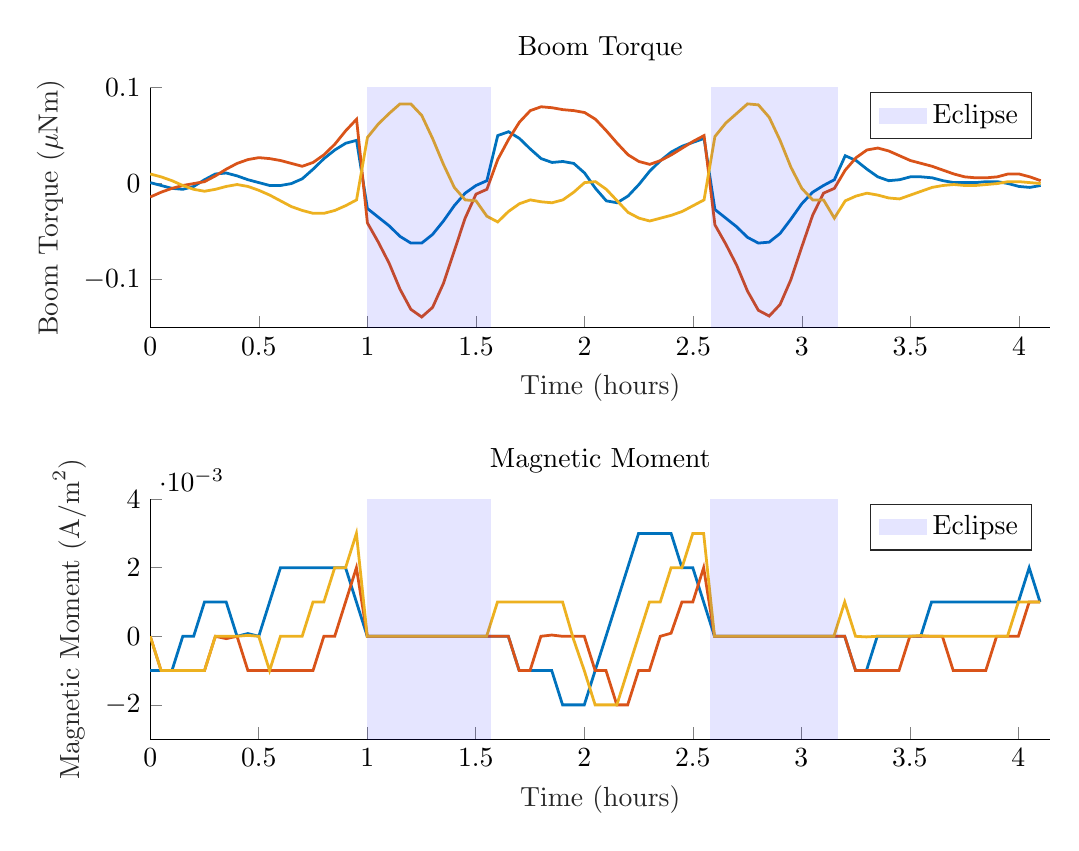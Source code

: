 % This file was created by matlab2tikz.
%
%The latest updates can be retrieved from
%  http://www.mathworks.com/matlabcentral/fileexchange/22022-matlab2tikz-matlab2tikz
%where you can also make suggestions and rate matlab2tikz.
%
\definecolor{mycolor1}{rgb}{0.0,0.447,0.741}%
\definecolor{mycolor2}{rgb}{0.85,0.325,0.098}%
\definecolor{mycolor3}{rgb}{0.929,0.694,0.125}%
%
\begin{tikzpicture}

\begin{axis}[%
width=4.5in,
height=1.2in,
at={(1.011in,2.7in)},
scale only axis,
xmin=0,
xmax=4.144,
xlabel style={font=\color{white!15!black}},
xlabel={Time (hours)},
ymin=-0.15,
ymax=0.1,
ylabel style={font=\color{white!15!black}},
ylabel={Boom Torque ($\mu$Nm)},
axis background/.style={fill=white},
% title style={font=\bfseries},
title={Boom Torque},
axis x line*=bottom,
axis y line*=left,
legend style={legend cell align=left, align=left, draw=white!15!black}
]
\addplot [color=mycolor1, line width=1.0pt, forget plot]
  table[row sep=crcr]{%
0	0.001\\
0.05	-0.002\\
0.1	-0.005\\
0.15	-0.006\\
0.2	-0.003\\
0.25	0.004\\
0.3	0.01\\
0.35	0.011\\
0.4	0.008\\
0.45	0.004\\
0.5	0.001\\
0.55	-0.002\\
0.6	-0.002\\
0.65	0.0\\
0.7	0.005\\
0.75	0.015\\
0.8	0.026\\
0.85	0.035\\
0.9	0.042\\
0.95	0.045\\
1	-0.026\\
1.05	-0.035\\
1.1	-0.044\\
1.15	-0.055\\
1.2	-0.062\\
1.25	-0.062\\
1.3	-0.053\\
1.35	-0.039\\
1.4	-0.023\\
1.45	-0.01\\
1.5	-0.002\\
1.55	0.003\\
1.6	0.05\\
1.65	0.054\\
1.7	0.047\\
1.75	0.036\\
1.8	0.026\\
1.85	0.022\\
1.9	0.023\\
1.95	0.021\\
2	0.011\\
2.05	-0.005\\
2.1	-0.018\\
2.15	-0.02\\
2.2	-0.013\\
2.25	-0.001\\
2.3	0.013\\
2.35	0.024\\
2.4	0.033\\
2.45	0.039\\
2.5	0.043\\
2.55	0.047\\
2.6	-0.027\\
2.65	-0.036\\
2.7	-0.045\\
2.75	-0.056\\
2.8	-0.062\\
2.85	-0.061\\
2.9	-0.052\\
2.95	-0.037\\
3	-0.021\\
3.05	-0.009\\
3.1	-0.002\\
3.15	0.004\\
3.2	0.029\\
3.25	0.024\\
3.3	0.015\\
3.35	0.007\\
3.4	0.003\\
3.45	0.004\\
3.5	0.007\\
3.55	0.007\\
3.6	0.006\\
3.65	0.003\\
3.7	0.001\\
3.75	0.001\\
3.8	0.001\\
3.85	0.002\\
3.9	0.002\\
3.95	2.547e-05\\
4	-0.003\\
4.05	-0.004\\
4.1	-0.002\\
};
\addplot [color=mycolor2, line width=1.0pt, forget plot]
  table[row sep=crcr]{%
0	-0.014\\
0.05	-0.009\\
0.1	-0.005\\
0.15	-0.002\\
0.2	-0.0\\
0.25	0.002\\
0.3	0.008\\
0.35	0.015\\
0.4	0.021\\
0.45	0.025\\
0.5	0.027\\
0.55	0.026\\
0.6	0.024\\
0.65	0.021\\
0.7	0.018\\
0.75	0.022\\
0.8	0.03\\
0.85	0.041\\
0.9	0.055\\
0.95	0.067\\
1	-0.041\\
1.05	-0.061\\
1.1	-0.083\\
1.15	-0.11\\
1.2	-0.131\\
1.25	-0.139\\
1.3	-0.129\\
1.35	-0.104\\
1.4	-0.07\\
1.45	-0.036\\
1.5	-0.011\\
1.55	-0.006\\
1.6	0.025\\
1.65	0.046\\
1.7	0.064\\
1.75	0.076\\
1.8	0.08\\
1.85	0.079\\
1.9	0.077\\
1.95	0.076\\
2	0.074\\
2.05	0.067\\
2.1	0.055\\
2.15	0.042\\
2.2	0.03\\
2.25	0.023\\
2.3	0.02\\
2.35	0.024\\
2.4	0.03\\
2.45	0.037\\
2.5	0.044\\
2.55	0.05\\
2.6	-0.043\\
2.65	-0.063\\
2.7	-0.085\\
2.75	-0.112\\
2.8	-0.132\\
2.85	-0.138\\
2.9	-0.126\\
2.95	-0.1\\
3	-0.066\\
3.05	-0.033\\
3.1	-0.01\\
3.15	-0.005\\
3.2	0.014\\
3.25	0.027\\
3.3	0.035\\
3.35	0.037\\
3.4	0.034\\
3.45	0.029\\
3.5	0.024\\
3.55	0.021\\
3.6	0.018\\
3.65	0.014\\
3.7	0.01\\
3.75	0.007\\
3.8	0.006\\
3.85	0.006\\
3.9	0.007\\
3.95	0.01\\
4	0.01\\
4.05	0.007\\
4.1	0.003\\
};
\addplot [color=mycolor3, line width=1.0pt, forget plot]
  table[row sep=crcr]{%
0	0.01\\
0.05	0.007\\
0.1	0.003\\
0.15	-0.002\\
0.2	-0.006\\
0.25	-0.008\\
0.3	-0.006\\
0.35	-0.003\\
0.4	-0.001\\
0.45	-0.003\\
0.5	-0.007\\
0.55	-0.012\\
0.6	-0.018\\
0.65	-0.024\\
0.7	-0.028\\
0.75	-0.031\\
0.8	-0.031\\
0.85	-0.028\\
0.9	-0.023\\
0.95	-0.017\\
1	0.048\\
1.05	0.062\\
1.1	0.073\\
1.15	0.083\\
1.2	0.083\\
1.25	0.071\\
1.3	0.047\\
1.35	0.02\\
1.4	-0.004\\
1.45	-0.017\\
1.5	-0.018\\
1.55	-0.034\\
1.6	-0.04\\
1.65	-0.029\\
1.7	-0.021\\
1.75	-0.017\\
1.8	-0.019\\
1.85	-0.02\\
1.9	-0.017\\
1.95	-0.009\\
2	0.001\\
2.05	0.002\\
2.1	-0.006\\
2.15	-0.018\\
2.2	-0.03\\
2.25	-0.036\\
2.3	-0.039\\
2.35	-0.036\\
2.4	-0.033\\
2.45	-0.029\\
2.5	-0.023\\
2.55	-0.017\\
2.6	0.049\\
2.65	0.063\\
2.7	0.073\\
2.75	0.083\\
2.8	0.082\\
2.85	0.069\\
2.9	0.045\\
2.95	0.017\\
3	-0.005\\
3.05	-0.017\\
3.1	-0.017\\
3.15	-0.036\\
3.2	-0.018\\
3.25	-0.013\\
3.3	-0.01\\
3.35	-0.012\\
3.4	-0.015\\
3.45	-0.016\\
3.5	-0.012\\
3.55	-0.008\\
3.6	-0.004\\
3.65	-0.002\\
3.7	-0.001\\
3.75	-0.002\\
3.8	-0.002\\
3.85	-0.001\\
3.9	-0.0\\
3.95	0.002\\
4	0.002\\
4.05	0.001\\
4.1	6.959e-05\\
};

\addplot[area legend, draw=black, fill=blue, draw opacity=0, fill opacity=0.1, forget plot]
table[row sep=crcr] {%
x	y\\
1	-0.25\\
1	0.4\\
1.57	0.4\\
1.57	-0.25\\
}--cycle;

\addplot[area legend, draw=black, fill=blue, draw opacity=0, fill opacity=0.1]
table[row sep=crcr] {%
x	y\\
2.58	-0.25\\
2.58	0.4\\
3.167	0.4\\
3.167	-0.25\\
}--cycle;
\addlegendentry{Eclipse}

\end{axis}

\begin{axis}[%
width=4.5in,
height=1.2in,
at={(1.011in,0.642in)},
scale only axis,
xmin=0,
xmax=4.147,
xlabel style={font=\color{white!15!black}},
xlabel={Time (hours)},
ymin=-0.003,
ymax=0.004,
ylabel style={font=\color{white!15!black}},
ylabel={$\text{Magnetic Moment (A/m}^\text{2}\text{)}$},
axis background/.style={fill=white},
% title style={font=\bfseries},
title={Magnetic Moment},
axis x line*=bottom,
axis y line*=left,
legend style={legend cell align=left, align=left, draw=white!15!black}
]
\addplot [color=mycolor1, line width=1.0pt, forget plot]
  table[row sep=crcr]{%
0	-0.001\\
0.05	-0.001\\
0.1	-0.001\\
0.15	-0.0\\
0.2	0.0\\
0.25	0.001\\
0.3	0.001\\
0.35	0.001\\
0.4	0.0\\
0.45	7.993e-05\\
0.5	0.0\\
0.55	0.001\\
0.6	0.002\\
0.65	0.002\\
0.7	0.002\\
0.75	0.002\\
0.8	0.002\\
0.85	0.002\\
0.9	0.002\\
0.95	0.001\\
1	0\\
1.05	0\\
1.1	0\\
1.15	0\\
1.2	0\\
1.25	0\\
1.3	0\\
1.35	0\\
1.4	0\\
1.45	0\\
1.5	0\\
1.55	0\\
1.6	0.0\\
1.65	-0.0\\
1.7	-0.001\\
1.75	-0.001\\
1.8	-0.001\\
1.85	-0.001\\
1.9	-0.002\\
1.95	-0.002\\
2	-0.002\\
2.05	-0.001\\
2.1	-0.0\\
2.15	0.001\\
2.2	0.002\\
2.25	0.003\\
2.3	0.003\\
2.35	0.003\\
2.4	0.003\\
2.45	0.002\\
2.5	0.002\\
2.55	0.001\\
2.6	0\\
2.65	0\\
2.7	0\\
2.75	0\\
2.8	0\\
2.85	0\\
2.9	0\\
2.95	0\\
3	0\\
3.05	0\\
3.1	0\\
3.15	0\\
3.2	-0.0\\
3.25	-0.001\\
3.3	-0.001\\
3.35	-0.0\\
3.4	-0.0\\
3.45	0.0\\
3.5	0.0\\
3.55	0.0\\
3.6	0.001\\
3.65	0.001\\
3.7	0.001\\
3.75	0.001\\
3.8	0.001\\
3.85	0.001\\
3.9	0.001\\
3.95	0.001\\
4	0.001\\
4.05	0.002\\
4.1	0.001\\
};
\addplot [color=mycolor2, line width=1.0pt, forget plot]
  table[row sep=crcr]{%
0	-0.0\\
0.05	-0.001\\
0.1	-0.001\\
0.15	-0.001\\
0.2	-0.001\\
0.25	-0.001\\
0.3	-0.0\\
0.35	-6.818e-05\\
0.4	-0.0\\
0.45	-0.001\\
0.5	-0.001\\
0.55	-0.001\\
0.6	-0.001\\
0.65	-0.001\\
0.7	-0.001\\
0.75	-0.001\\
0.8	-0.0\\
0.85	0.0\\
0.9	0.001\\
0.95	0.002\\
1	0\\
1.05	0\\
1.1	0\\
1.15	0\\
1.2	0\\
1.25	0\\
1.3	0\\
1.35	0\\
1.4	0\\
1.45	0\\
1.5	0\\
1.55	0\\
1.6	-0.0\\
1.65	-0.0\\
1.7	-0.001\\
1.75	-0.001\\
1.8	-0.0\\
1.85	3.661e-05\\
1.9	0.0\\
1.95	0.0\\
2	0\\
2.05	-0.001\\
2.1	-0.001\\
2.15	-0.002\\
2.2	-0.002\\
2.25	-0.001\\
2.3	-0.001\\
2.35	-0.0\\
2.4	9.051e-05\\
2.45	0.001\\
2.5	0.001\\
2.55	0.002\\
2.6	0\\
2.65	0\\
2.7	0\\
2.75	0\\
2.8	0\\
2.85	0\\
2.9	0\\
2.95	0\\
3	0\\
3.05	0\\
3.1	0\\
3.15	0\\
3.2	-0.0\\
3.25	-0.001\\
3.3	-0.001\\
3.35	-0.001\\
3.4	-0.001\\
3.45	-0.001\\
3.5	-0.0\\
3.55	-0.0\\
3.6	-0.0\\
3.65	-0.0\\
3.7	-0.001\\
3.75	-0.001\\
3.8	-0.001\\
3.85	-0.001\\
3.9	-0.0\\
3.95	0\\
4	0.0\\
4.05	0.001\\
4.1	0.001\\
};
\addplot [color=mycolor3, line width=1.0pt, forget plot]
  table[row sep=crcr]{%
0	-0.0\\
0.05	-0.001\\
0.1	-0.001\\
0.15	-0.001\\
0.2	-0.001\\
0.25	-0.001\\
0.3	-0.0\\
0.35	0.0\\
0.4	0.0\\
0.45	2.753e-05\\
0.5	-0.0\\
0.55	-0.001\\
0.6	-0.0\\
0.65	-0.0\\
0.7	0.0\\
0.75	0.001\\
0.8	0.001\\
0.85	0.002\\
0.9	0.002\\
0.95	0.003\\
1	0\\
1.05	0\\
1.1	0\\
1.15	0\\
1.2	0\\
1.25	0\\
1.3	0\\
1.35	0\\
1.4	0\\
1.45	0\\
1.5	0\\
1.55	0\\
1.6	0.001\\
1.65	0.001\\
1.7	0.001\\
1.75	0.001\\
1.8	0.001\\
1.85	0.001\\
1.9	0.001\\
1.95	-7.895e-05\\
2	-0.001\\
2.05	-0.002\\
2.1	-0.002\\
2.15	-0.002\\
2.2	-0.001\\
2.25	-0.0\\
2.3	0.001\\
2.35	0.001\\
2.4	0.002\\
2.45	0.002\\
2.5	0.003\\
2.55	0.003\\
2.6	0\\
2.65	0\\
2.7	0\\
2.75	0\\
2.8	0\\
2.85	0\\
2.9	0\\
2.95	0\\
3	0\\
3.05	0\\
3.1	0\\
3.15	0\\
3.2	0.001\\
3.25	0.0\\
3.3	-1.752e-05\\
3.35	-0.0\\
3.4	-0.0\\
3.45	-0.0\\
3.5	-0.0\\
3.55	2.164e-05\\
3.6	0.0\\
3.65	0.0\\
3.7	0.0\\
3.75	0.0\\
3.8	0.0\\
3.85	0.0\\
3.9	0.0\\
3.95	0.0\\
4	0.001\\
4.05	0.001\\
4.1	0.001\\
};

\addplot[area legend, draw=black, fill=blue, draw opacity=0, fill opacity=0.1, forget plot]
table[row sep=crcr] {%
x	y\\
1	-0.025\\
1	0.04\\
1.57	0.04\\
1.57	-0.025\\
}--cycle;

\addplot[area legend, draw=black, fill=blue, draw opacity=0, fill opacity=0.1]
table[row sep=crcr] {%
x	y\\
2.58	-0.025\\
2.58	0.04\\
3.167	0.04\\
3.167	-0.025\\
}--cycle;
\addlegendentry{Eclipse}

\end{axis}
\end{tikzpicture}%